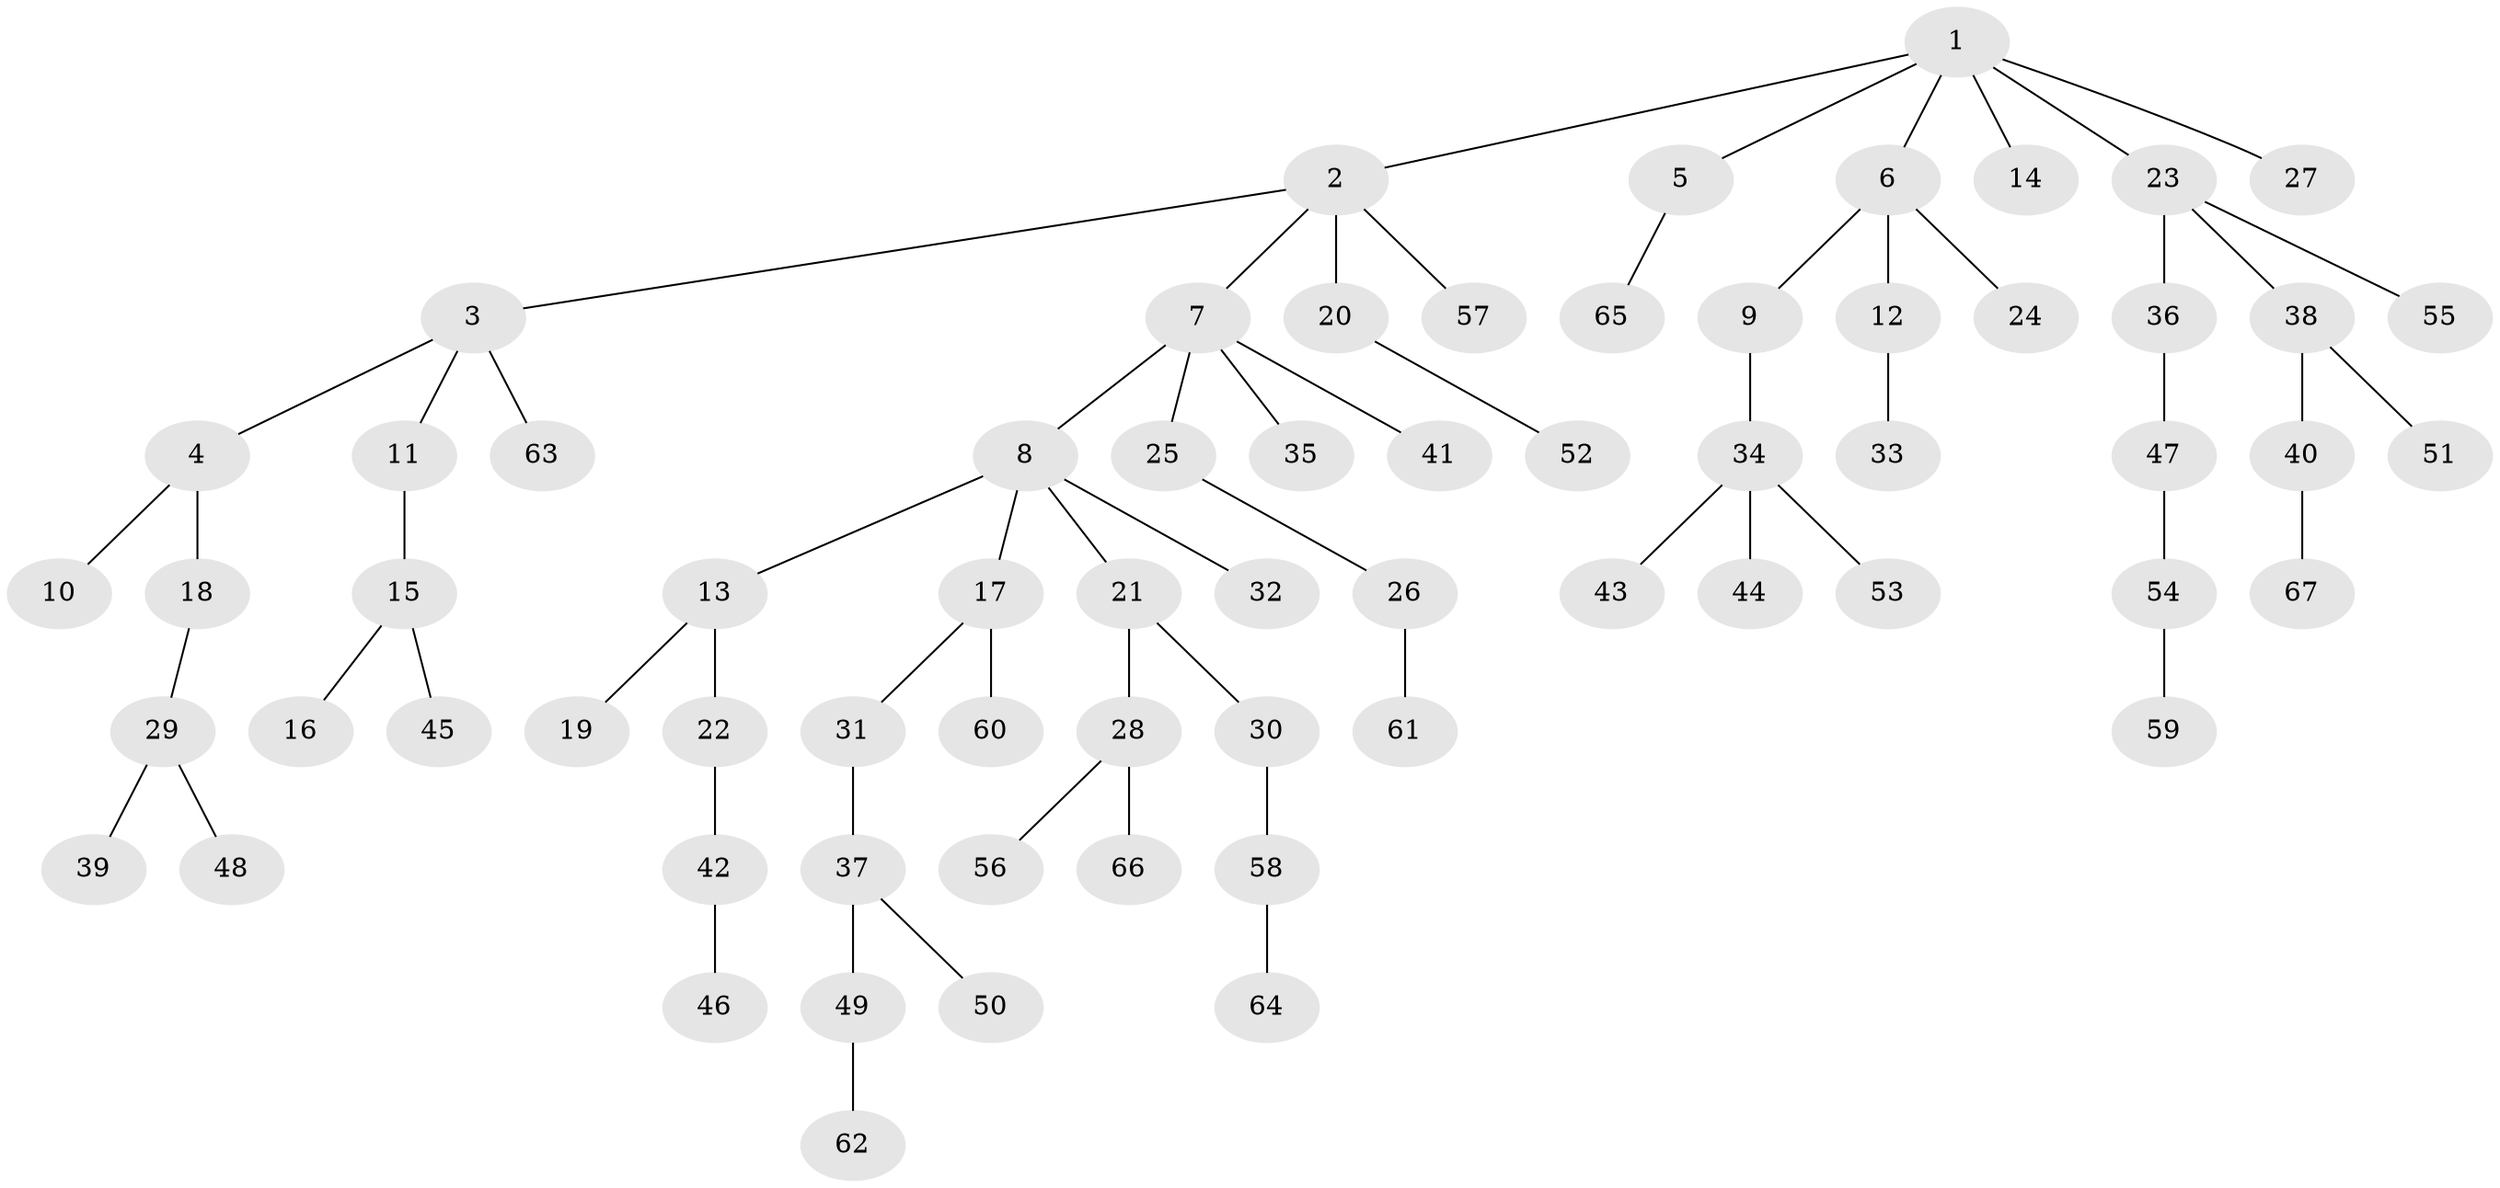// coarse degree distribution, {8: 0.022727272727272728, 4: 0.09090909090909091, 3: 0.11363636363636363, 1: 0.5454545454545454, 5: 0.022727272727272728, 2: 0.20454545454545456}
// Generated by graph-tools (version 1.1) at 2025/52/02/27/25 19:52:12]
// undirected, 67 vertices, 66 edges
graph export_dot {
graph [start="1"]
  node [color=gray90,style=filled];
  1;
  2;
  3;
  4;
  5;
  6;
  7;
  8;
  9;
  10;
  11;
  12;
  13;
  14;
  15;
  16;
  17;
  18;
  19;
  20;
  21;
  22;
  23;
  24;
  25;
  26;
  27;
  28;
  29;
  30;
  31;
  32;
  33;
  34;
  35;
  36;
  37;
  38;
  39;
  40;
  41;
  42;
  43;
  44;
  45;
  46;
  47;
  48;
  49;
  50;
  51;
  52;
  53;
  54;
  55;
  56;
  57;
  58;
  59;
  60;
  61;
  62;
  63;
  64;
  65;
  66;
  67;
  1 -- 2;
  1 -- 5;
  1 -- 6;
  1 -- 14;
  1 -- 23;
  1 -- 27;
  2 -- 3;
  2 -- 7;
  2 -- 20;
  2 -- 57;
  3 -- 4;
  3 -- 11;
  3 -- 63;
  4 -- 10;
  4 -- 18;
  5 -- 65;
  6 -- 9;
  6 -- 12;
  6 -- 24;
  7 -- 8;
  7 -- 25;
  7 -- 35;
  7 -- 41;
  8 -- 13;
  8 -- 17;
  8 -- 21;
  8 -- 32;
  9 -- 34;
  11 -- 15;
  12 -- 33;
  13 -- 19;
  13 -- 22;
  15 -- 16;
  15 -- 45;
  17 -- 31;
  17 -- 60;
  18 -- 29;
  20 -- 52;
  21 -- 28;
  21 -- 30;
  22 -- 42;
  23 -- 36;
  23 -- 38;
  23 -- 55;
  25 -- 26;
  26 -- 61;
  28 -- 56;
  28 -- 66;
  29 -- 39;
  29 -- 48;
  30 -- 58;
  31 -- 37;
  34 -- 43;
  34 -- 44;
  34 -- 53;
  36 -- 47;
  37 -- 49;
  37 -- 50;
  38 -- 40;
  38 -- 51;
  40 -- 67;
  42 -- 46;
  47 -- 54;
  49 -- 62;
  54 -- 59;
  58 -- 64;
}
